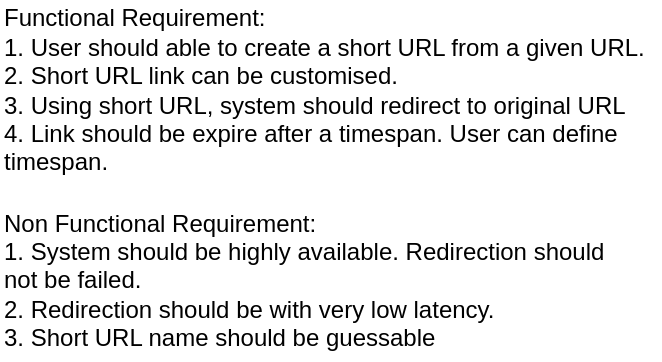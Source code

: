 <mxfile version="20.2.4" type="github">
  <diagram id="34gEDbwSAV2CHKxa62Un" name="Page-1">
    <mxGraphModel dx="1426" dy="793" grid="1" gridSize="10" guides="1" tooltips="1" connect="1" arrows="1" fold="1" page="1" pageScale="1" pageWidth="850" pageHeight="1100" math="0" shadow="0">
      <root>
        <mxCell id="0" />
        <mxCell id="1" parent="0" />
        <mxCell id="Zv3RVMpp4k9CW0P9K5x8-1" value="Functional Requirement:&lt;br&gt;1. User should able to create a short URL from a given URL.&lt;br&gt;2. Short URL link can be customised.&lt;br&gt;3. Using short URL, system should redirect to original URL&lt;br&gt;4. Link should be expire after a timespan. User can define timespan.&lt;br&gt;" style="text;html=1;strokeColor=none;fillColor=none;align=left;verticalAlign=middle;whiteSpace=wrap;rounded=0;" vertex="1" parent="1">
          <mxGeometry x="90" y="20" width="330" height="90" as="geometry" />
        </mxCell>
        <mxCell id="Zv3RVMpp4k9CW0P9K5x8-3" value="Non Functional Requirement:&lt;br&gt;1. System should be highly available. Redirection should not be failed.&lt;br&gt;2. Redirection should be with very low latency.&lt;br&gt;3. Short URL name should be guessable" style="text;html=1;strokeColor=none;fillColor=none;align=left;verticalAlign=middle;whiteSpace=wrap;rounded=0;" vertex="1" parent="1">
          <mxGeometry x="90" y="120" width="310" height="80" as="geometry" />
        </mxCell>
      </root>
    </mxGraphModel>
  </diagram>
</mxfile>
